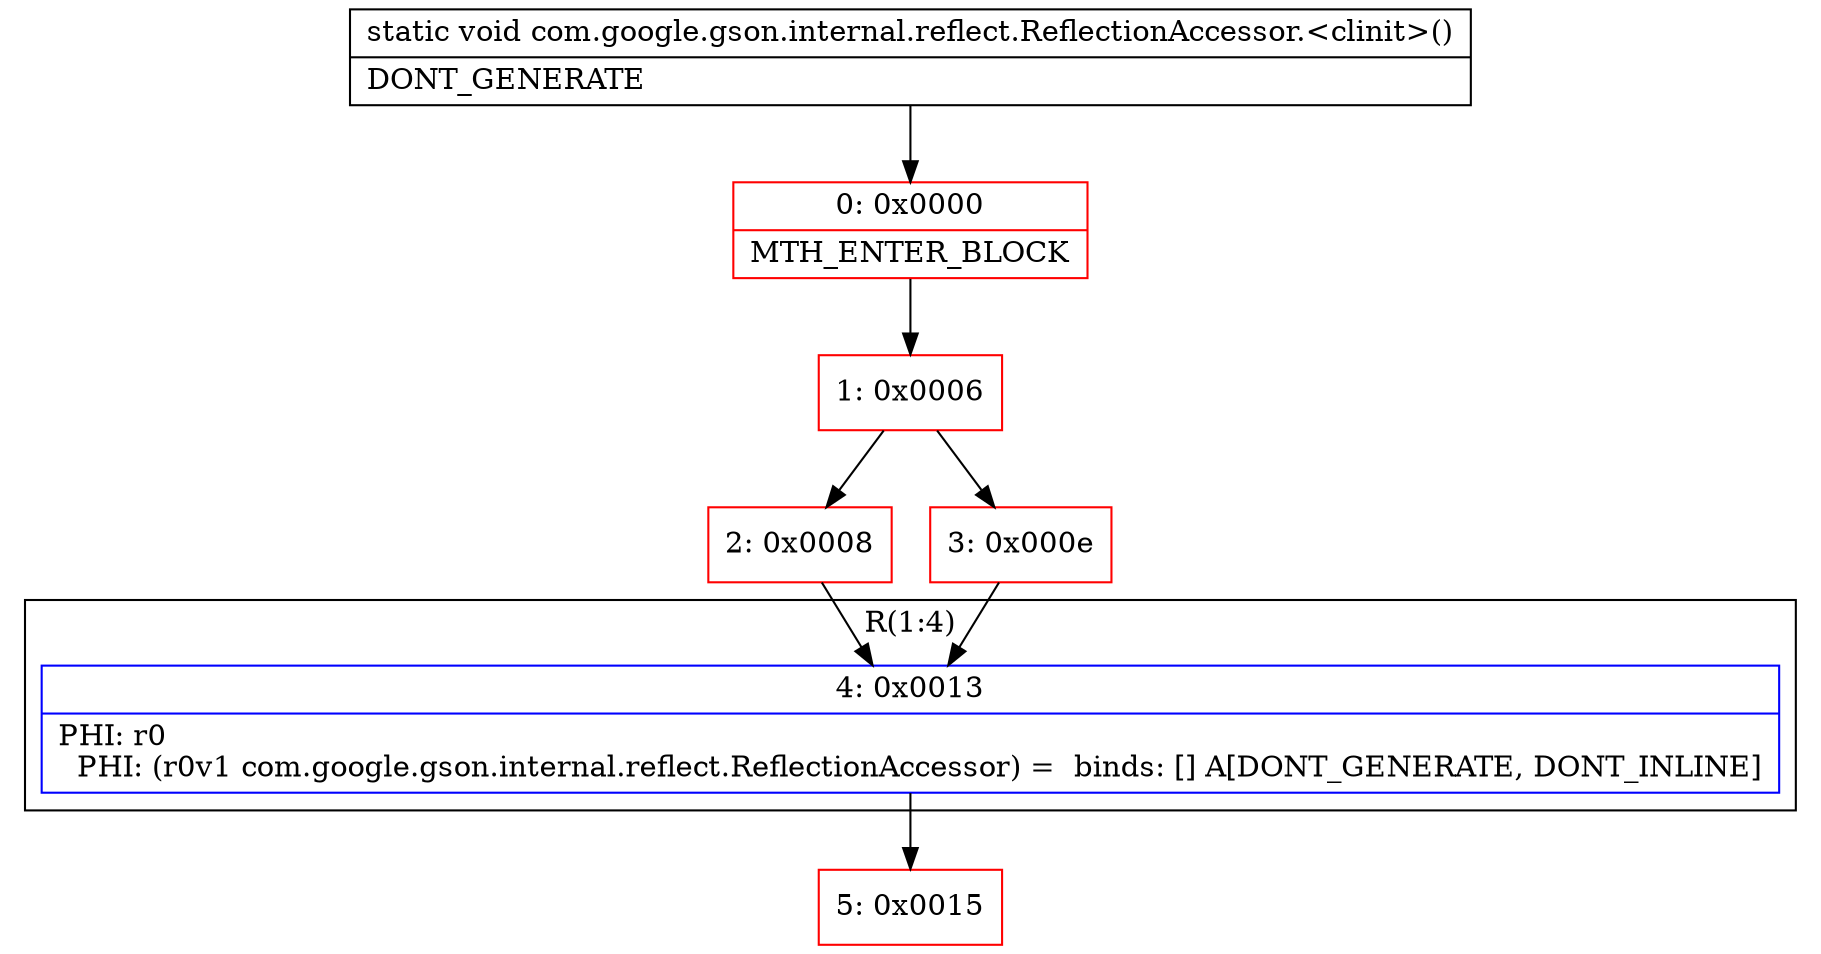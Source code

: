 digraph "CFG forcom.google.gson.internal.reflect.ReflectionAccessor.\<clinit\>()V" {
subgraph cluster_Region_33043170 {
label = "R(1:4)";
node [shape=record,color=blue];
Node_4 [shape=record,label="{4\:\ 0x0013|PHI: r0 \l  PHI: (r0v1 com.google.gson.internal.reflect.ReflectionAccessor) =  binds: [] A[DONT_GENERATE, DONT_INLINE]\l}"];
}
Node_0 [shape=record,color=red,label="{0\:\ 0x0000|MTH_ENTER_BLOCK\l}"];
Node_1 [shape=record,color=red,label="{1\:\ 0x0006}"];
Node_2 [shape=record,color=red,label="{2\:\ 0x0008}"];
Node_3 [shape=record,color=red,label="{3\:\ 0x000e}"];
Node_5 [shape=record,color=red,label="{5\:\ 0x0015}"];
MethodNode[shape=record,label="{static void com.google.gson.internal.reflect.ReflectionAccessor.\<clinit\>()  | DONT_GENERATE\l}"];
MethodNode -> Node_0;
Node_4 -> Node_5;
Node_0 -> Node_1;
Node_1 -> Node_2;
Node_1 -> Node_3;
Node_2 -> Node_4;
Node_3 -> Node_4;
}

